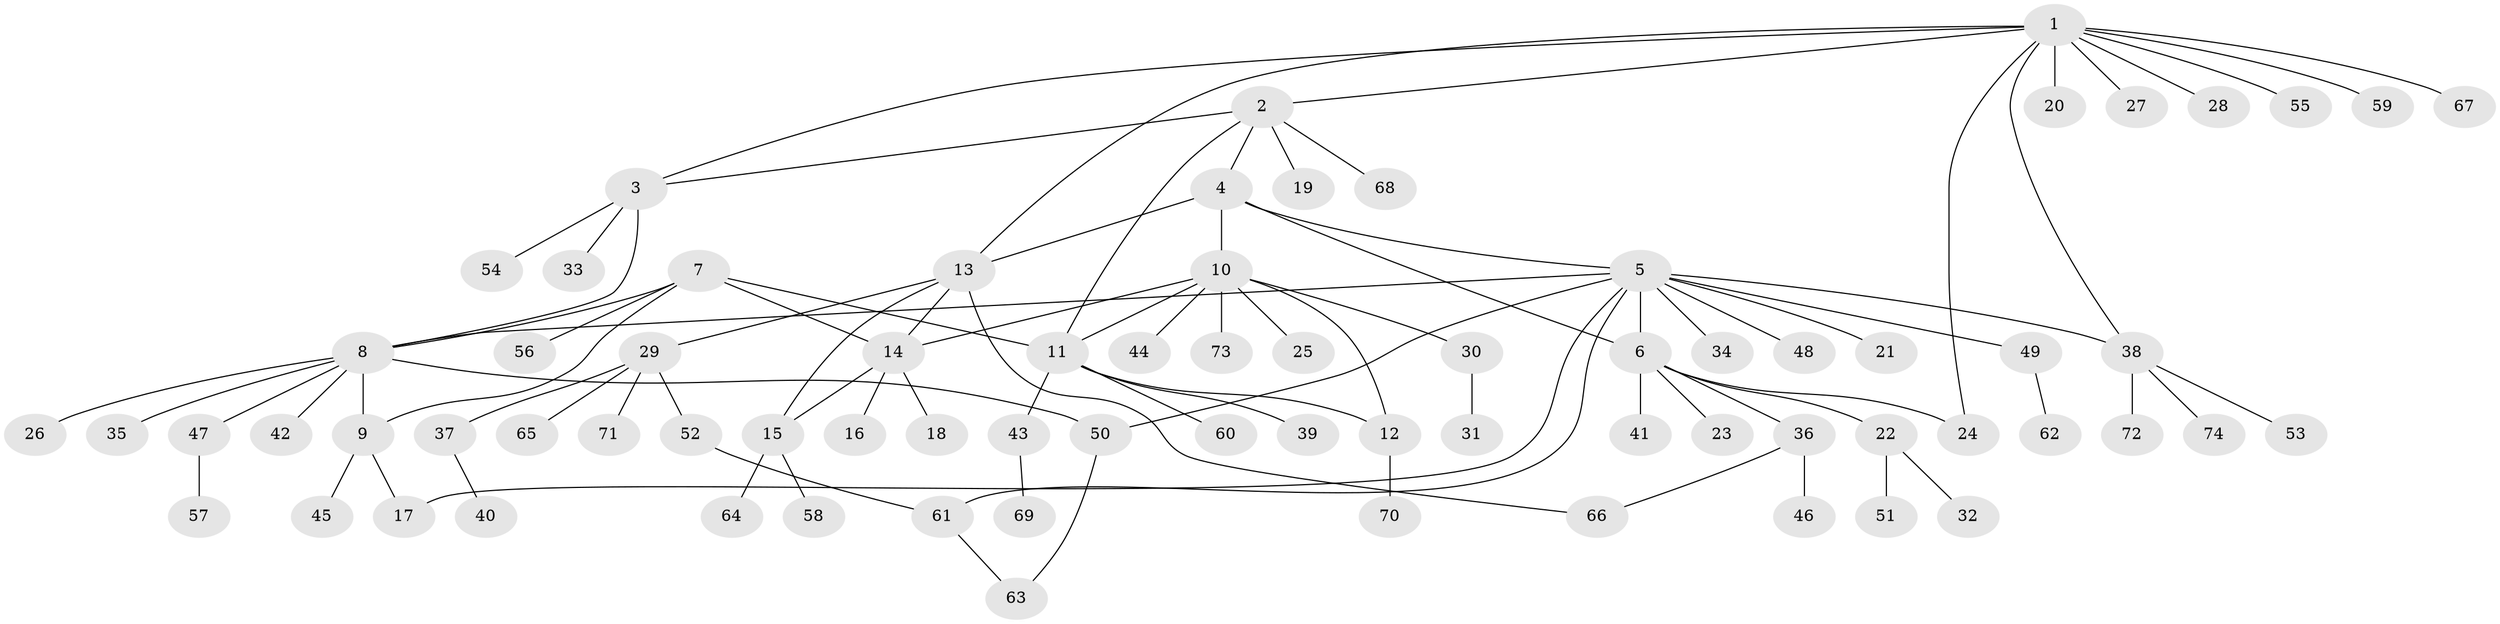 // Generated by graph-tools (version 1.1) at 2025/55/03/09/25 04:55:56]
// undirected, 74 vertices, 91 edges
graph export_dot {
graph [start="1"]
  node [color=gray90,style=filled];
  1;
  2;
  3;
  4;
  5;
  6;
  7;
  8;
  9;
  10;
  11;
  12;
  13;
  14;
  15;
  16;
  17;
  18;
  19;
  20;
  21;
  22;
  23;
  24;
  25;
  26;
  27;
  28;
  29;
  30;
  31;
  32;
  33;
  34;
  35;
  36;
  37;
  38;
  39;
  40;
  41;
  42;
  43;
  44;
  45;
  46;
  47;
  48;
  49;
  50;
  51;
  52;
  53;
  54;
  55;
  56;
  57;
  58;
  59;
  60;
  61;
  62;
  63;
  64;
  65;
  66;
  67;
  68;
  69;
  70;
  71;
  72;
  73;
  74;
  1 -- 2;
  1 -- 3;
  1 -- 13;
  1 -- 20;
  1 -- 24;
  1 -- 27;
  1 -- 28;
  1 -- 38;
  1 -- 55;
  1 -- 59;
  1 -- 67;
  2 -- 3;
  2 -- 4;
  2 -- 11;
  2 -- 19;
  2 -- 68;
  3 -- 8;
  3 -- 33;
  3 -- 54;
  4 -- 5;
  4 -- 6;
  4 -- 10;
  4 -- 13;
  5 -- 6;
  5 -- 8;
  5 -- 17;
  5 -- 21;
  5 -- 34;
  5 -- 38;
  5 -- 48;
  5 -- 49;
  5 -- 50;
  5 -- 61;
  6 -- 22;
  6 -- 23;
  6 -- 24;
  6 -- 36;
  6 -- 41;
  7 -- 8;
  7 -- 9;
  7 -- 11;
  7 -- 14;
  7 -- 56;
  8 -- 9;
  8 -- 26;
  8 -- 35;
  8 -- 42;
  8 -- 47;
  8 -- 50;
  9 -- 17;
  9 -- 45;
  10 -- 11;
  10 -- 12;
  10 -- 14;
  10 -- 25;
  10 -- 30;
  10 -- 44;
  10 -- 73;
  11 -- 12;
  11 -- 39;
  11 -- 43;
  11 -- 60;
  12 -- 70;
  13 -- 14;
  13 -- 15;
  13 -- 29;
  13 -- 66;
  14 -- 15;
  14 -- 16;
  14 -- 18;
  15 -- 58;
  15 -- 64;
  22 -- 32;
  22 -- 51;
  29 -- 37;
  29 -- 52;
  29 -- 65;
  29 -- 71;
  30 -- 31;
  36 -- 46;
  36 -- 66;
  37 -- 40;
  38 -- 53;
  38 -- 72;
  38 -- 74;
  43 -- 69;
  47 -- 57;
  49 -- 62;
  50 -- 63;
  52 -- 61;
  61 -- 63;
}
